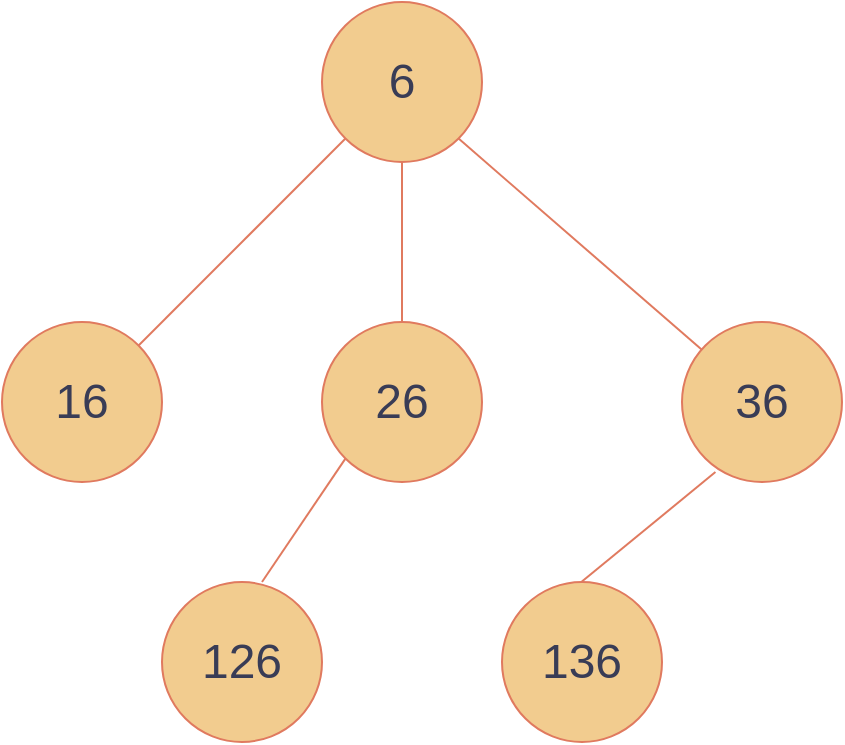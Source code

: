 <mxfile version="24.7.8">
  <diagram name="第 1 页" id="JW2E-lmaRw3Y76m3dUqc">
    <mxGraphModel dx="724" dy="428" grid="1" gridSize="10" guides="1" tooltips="1" connect="1" arrows="1" fold="1" page="1" pageScale="1" pageWidth="827" pageHeight="1169" math="0" shadow="0">
      <root>
        <mxCell id="0" />
        <mxCell id="1" parent="0" />
        <mxCell id="hfjjt0_t4IAt5DtSyIJC-1" value="&lt;font style=&quot;font-size: 24px;&quot;&gt;6&lt;/font&gt;" style="ellipse;whiteSpace=wrap;html=1;aspect=fixed;labelBackgroundColor=none;fillColor=#F2CC8F;strokeColor=#E07A5F;fontColor=#393C56;" vertex="1" parent="1">
          <mxGeometry x="360" y="40" width="80" height="80" as="geometry" />
        </mxCell>
        <mxCell id="hfjjt0_t4IAt5DtSyIJC-2" value="&lt;font style=&quot;font-size: 24px;&quot;&gt;16&lt;/font&gt;" style="ellipse;whiteSpace=wrap;html=1;aspect=fixed;labelBackgroundColor=none;fillColor=#F2CC8F;strokeColor=#E07A5F;fontColor=#393C56;" vertex="1" parent="1">
          <mxGeometry x="200" y="200" width="80" height="80" as="geometry" />
        </mxCell>
        <mxCell id="hfjjt0_t4IAt5DtSyIJC-3" value="&lt;font style=&quot;font-size: 24px;&quot;&gt;26&lt;/font&gt;" style="ellipse;whiteSpace=wrap;html=1;aspect=fixed;labelBackgroundColor=none;fillColor=#F2CC8F;strokeColor=#E07A5F;fontColor=#393C56;" vertex="1" parent="1">
          <mxGeometry x="360" y="200" width="80" height="80" as="geometry" />
        </mxCell>
        <mxCell id="hfjjt0_t4IAt5DtSyIJC-4" value="&lt;font style=&quot;font-size: 24px;&quot;&gt;36&lt;/font&gt;" style="ellipse;whiteSpace=wrap;html=1;aspect=fixed;labelBackgroundColor=none;fillColor=#F2CC8F;strokeColor=#E07A5F;fontColor=#393C56;" vertex="1" parent="1">
          <mxGeometry x="540" y="200" width="80" height="80" as="geometry" />
        </mxCell>
        <mxCell id="hfjjt0_t4IAt5DtSyIJC-6" value="" style="endArrow=none;html=1;rounded=0;entryX=0;entryY=1;entryDx=0;entryDy=0;labelBackgroundColor=none;strokeColor=#E07A5F;fontColor=default;" edge="1" parent="1" source="hfjjt0_t4IAt5DtSyIJC-2" target="hfjjt0_t4IAt5DtSyIJC-1">
          <mxGeometry width="50" height="50" relative="1" as="geometry">
            <mxPoint x="390" y="350" as="sourcePoint" />
            <mxPoint x="440" y="300" as="targetPoint" />
          </mxGeometry>
        </mxCell>
        <mxCell id="hfjjt0_t4IAt5DtSyIJC-7" value="" style="endArrow=none;html=1;rounded=0;strokeColor=#E07A5F;fontColor=#393C56;fillColor=#F2CC8F;entryX=0.5;entryY=1;entryDx=0;entryDy=0;exitX=0.5;exitY=0;exitDx=0;exitDy=0;" edge="1" parent="1" source="hfjjt0_t4IAt5DtSyIJC-3" target="hfjjt0_t4IAt5DtSyIJC-1">
          <mxGeometry width="50" height="50" relative="1" as="geometry">
            <mxPoint x="390" y="250" as="sourcePoint" />
            <mxPoint x="440" y="200" as="targetPoint" />
          </mxGeometry>
        </mxCell>
        <mxCell id="hfjjt0_t4IAt5DtSyIJC-8" value="" style="endArrow=none;html=1;rounded=0;strokeColor=#E07A5F;fontColor=#393C56;fillColor=#F2CC8F;entryX=1;entryY=1;entryDx=0;entryDy=0;" edge="1" parent="1" source="hfjjt0_t4IAt5DtSyIJC-4" target="hfjjt0_t4IAt5DtSyIJC-1">
          <mxGeometry width="50" height="50" relative="1" as="geometry">
            <mxPoint x="390" y="250" as="sourcePoint" />
            <mxPoint x="440" y="200" as="targetPoint" />
          </mxGeometry>
        </mxCell>
        <mxCell id="hfjjt0_t4IAt5DtSyIJC-10" value="&lt;font style=&quot;font-size: 24px;&quot;&gt;126&lt;/font&gt;" style="ellipse;whiteSpace=wrap;html=1;aspect=fixed;labelBackgroundColor=none;fillColor=#F2CC8F;strokeColor=#E07A5F;fontColor=#393C56;" vertex="1" parent="1">
          <mxGeometry x="280" y="330" width="80" height="80" as="geometry" />
        </mxCell>
        <mxCell id="hfjjt0_t4IAt5DtSyIJC-11" value="&lt;font style=&quot;font-size: 24px;&quot;&gt;136&lt;/font&gt;" style="ellipse;whiteSpace=wrap;html=1;aspect=fixed;labelBackgroundColor=none;fillColor=#F2CC8F;strokeColor=#E07A5F;fontColor=#393C56;" vertex="1" parent="1">
          <mxGeometry x="450" y="330" width="80" height="80" as="geometry" />
        </mxCell>
        <mxCell id="hfjjt0_t4IAt5DtSyIJC-12" value="" style="endArrow=none;html=1;rounded=0;entryX=0;entryY=1;entryDx=0;entryDy=0;labelBackgroundColor=none;strokeColor=#E07A5F;fontColor=default;exitX=0.625;exitY=0;exitDx=0;exitDy=0;exitPerimeter=0;" edge="1" parent="1" source="hfjjt0_t4IAt5DtSyIJC-10" target="hfjjt0_t4IAt5DtSyIJC-3">
          <mxGeometry width="50" height="50" relative="1" as="geometry">
            <mxPoint x="278" y="222" as="sourcePoint" />
            <mxPoint x="382" y="118" as="targetPoint" />
          </mxGeometry>
        </mxCell>
        <mxCell id="hfjjt0_t4IAt5DtSyIJC-14" value="" style="endArrow=none;html=1;rounded=0;strokeColor=#E07A5F;fontColor=#393C56;fillColor=#F2CC8F;entryX=0.209;entryY=0.938;entryDx=0;entryDy=0;exitX=0.5;exitY=0;exitDx=0;exitDy=0;entryPerimeter=0;" edge="1" parent="1" target="hfjjt0_t4IAt5DtSyIJC-4">
          <mxGeometry width="50" height="50" relative="1" as="geometry">
            <mxPoint x="489.66" y="330" as="sourcePoint" />
            <mxPoint x="489.66" y="250" as="targetPoint" />
          </mxGeometry>
        </mxCell>
      </root>
    </mxGraphModel>
  </diagram>
</mxfile>

